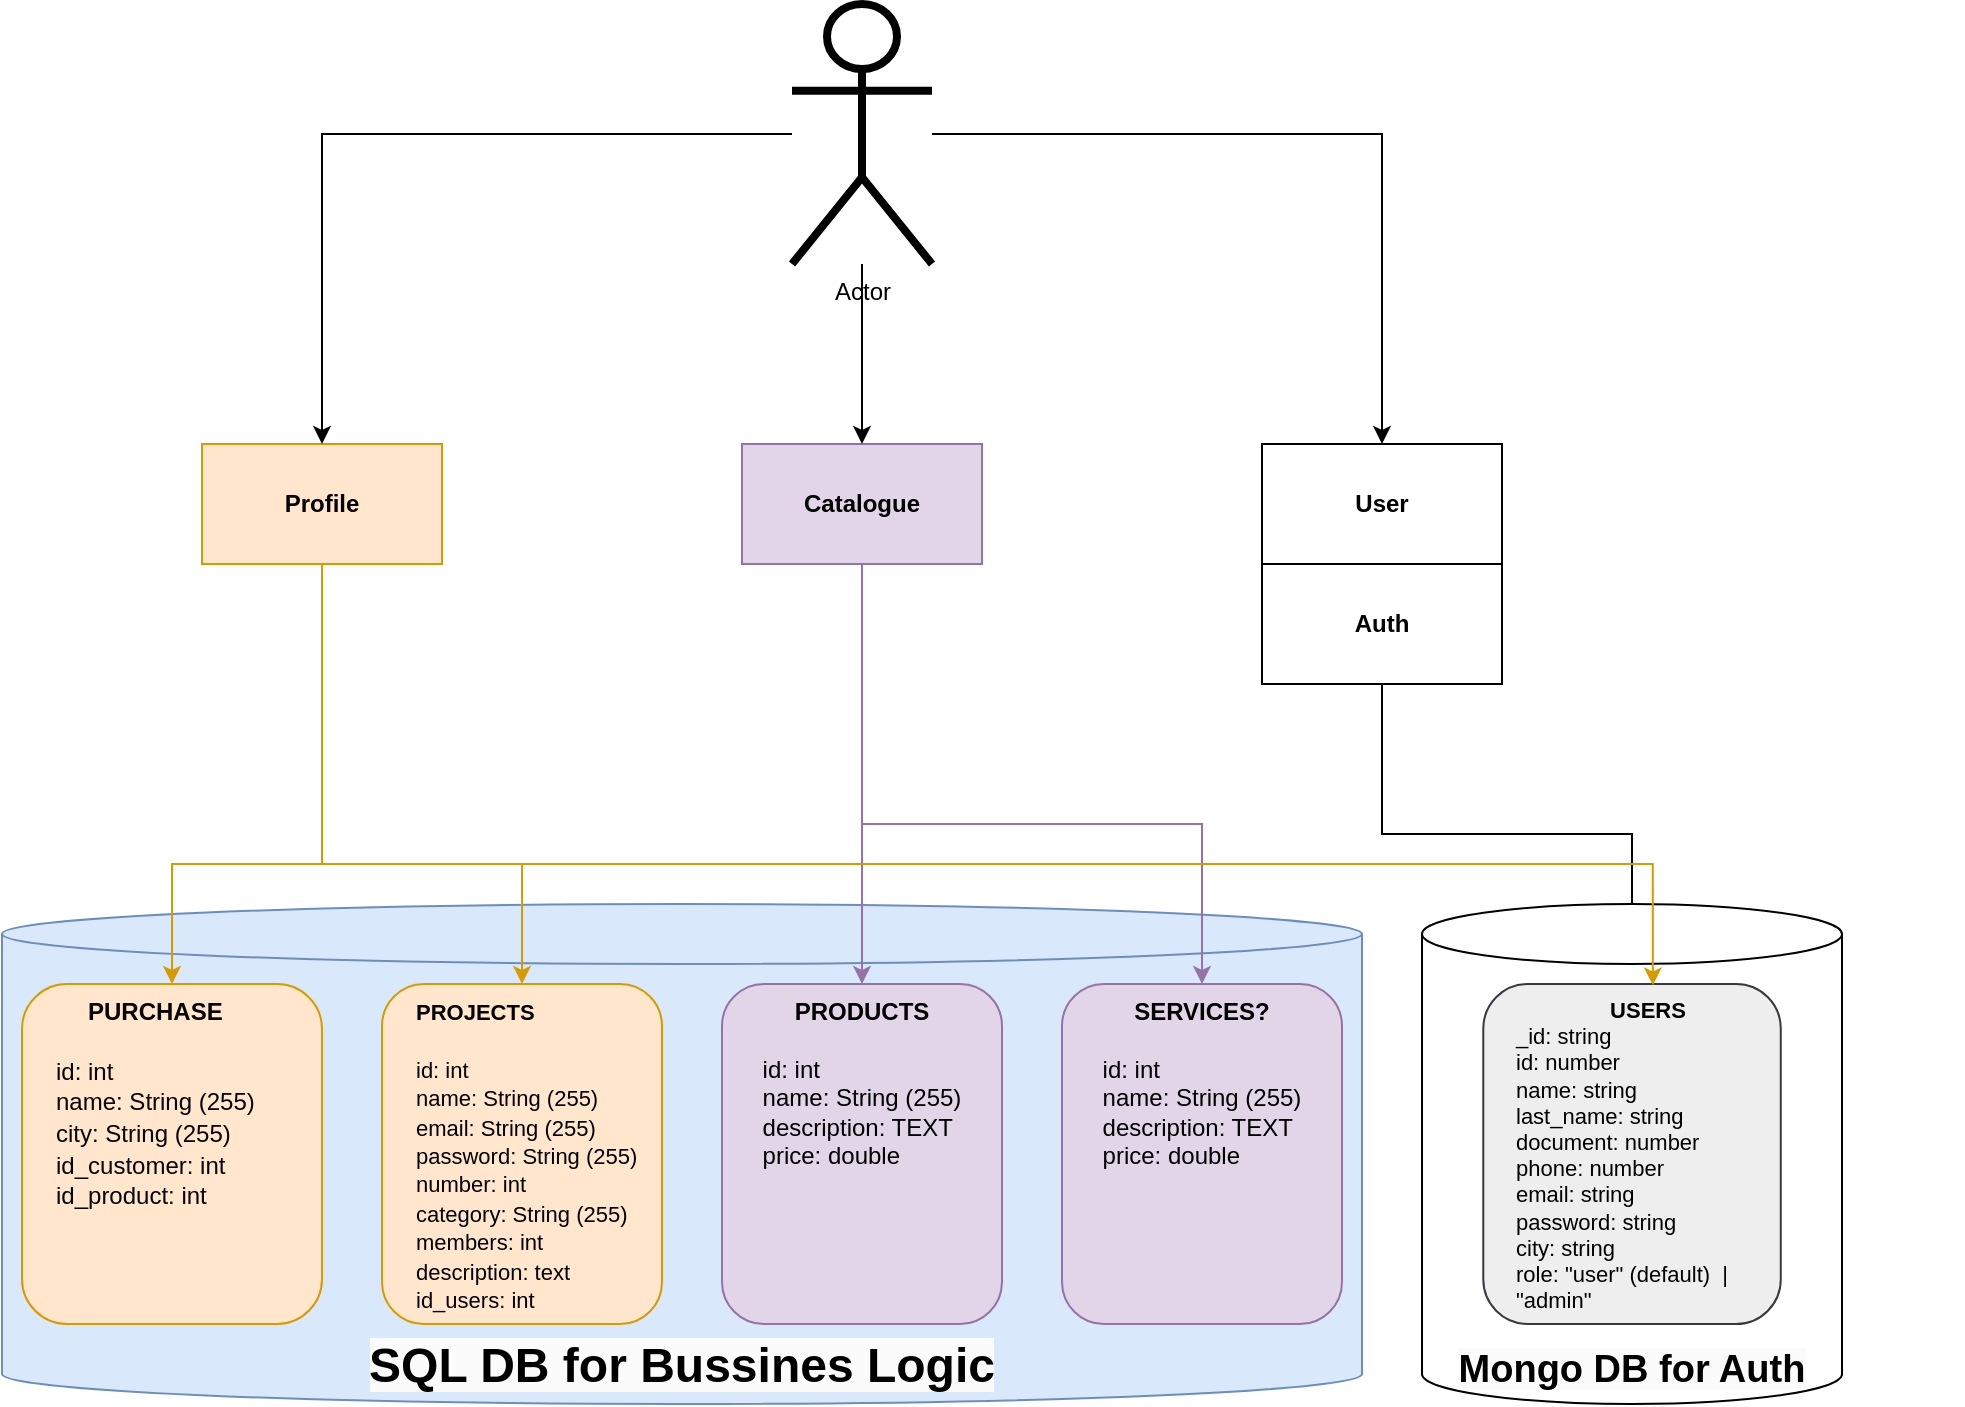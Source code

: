 <mxfile version="24.3.1" type="github">
  <diagram name="Page-1" id="5f0bae14-7c28-e335-631c-24af17079c00">
    <mxGraphModel dx="1062" dy="571" grid="1" gridSize="10" guides="1" tooltips="1" connect="1" arrows="1" fold="1" page="1" pageScale="1" pageWidth="1100" pageHeight="850" background="none" math="0" shadow="0">
      <root>
        <mxCell id="0" />
        <mxCell id="1" parent="0" />
        <mxCell id="3eu0gLsUePaidYde5kII-1" value="&lt;b&gt;User&lt;/b&gt;" style="whiteSpace=wrap;html=1;" vertex="1" parent="1">
          <mxGeometry x="760" y="280" width="120" height="60" as="geometry" />
        </mxCell>
        <mxCell id="3eu0gLsUePaidYde5kII-39" style="edgeStyle=orthogonalEdgeStyle;rounded=0;orthogonalLoop=1;jettySize=auto;html=1;" edge="1" parent="1" source="3eu0gLsUePaidYde5kII-2" target="3eu0gLsUePaidYde5kII-37">
          <mxGeometry relative="1" as="geometry" />
        </mxCell>
        <mxCell id="3eu0gLsUePaidYde5kII-2" value="&lt;b&gt;Auth&lt;/b&gt;" style="whiteSpace=wrap;html=1;" vertex="1" parent="1">
          <mxGeometry x="760" y="340" width="120" height="60" as="geometry" />
        </mxCell>
        <mxCell id="3eu0gLsUePaidYde5kII-3" value="" style="shape=cylinder3;whiteSpace=wrap;html=1;boundedLbl=1;backgroundOutline=1;size=15;labelBorderColor=#99CCFF;fillColor=#dae8fc;strokeColor=#6c8ebf;" vertex="1" parent="1">
          <mxGeometry x="130" y="510" width="680" height="250" as="geometry" />
        </mxCell>
        <mxCell id="3eu0gLsUePaidYde5kII-4" value="&lt;b style=&quot;forced-color-adjust: none; color: rgb(0, 0, 0); font-family: Helvetica; font-size: 24px; font-style: normal; font-variant-ligatures: normal; font-variant-caps: normal; letter-spacing: normal; orphans: 2; text-indent: 0px; text-transform: none; widows: 2; word-spacing: 0px; -webkit-text-stroke-width: 0px; white-space: normal; background-color: rgb(251, 251, 251); text-decoration-thickness: initial; text-decoration-style: initial; text-decoration-color: initial;&quot;&gt;SQL DB for Bussines Logic&lt;/b&gt;" style="text;whiteSpace=wrap;html=1;strokeWidth=7;fontSize=24;align=center;" vertex="1" parent="1">
          <mxGeometry x="305" y="720" width="330" height="40" as="geometry" />
        </mxCell>
        <mxCell id="3eu0gLsUePaidYde5kII-23" style="edgeStyle=orthogonalEdgeStyle;rounded=0;orthogonalLoop=1;jettySize=auto;html=1;fillColor=#e1d5e7;strokeColor=#9673a6;" edge="1" parent="1" source="3eu0gLsUePaidYde5kII-6" target="3eu0gLsUePaidYde5kII-15">
          <mxGeometry relative="1" as="geometry" />
        </mxCell>
        <mxCell id="3eu0gLsUePaidYde5kII-24" style="edgeStyle=orthogonalEdgeStyle;rounded=0;orthogonalLoop=1;jettySize=auto;html=1;fillColor=#e1d5e7;strokeColor=#9673a6;" edge="1" parent="1" source="3eu0gLsUePaidYde5kII-6" target="3eu0gLsUePaidYde5kII-17">
          <mxGeometry relative="1" as="geometry">
            <Array as="points">
              <mxPoint x="560" y="470" />
              <mxPoint x="730" y="470" />
            </Array>
          </mxGeometry>
        </mxCell>
        <mxCell id="3eu0gLsUePaidYde5kII-6" value="&lt;b&gt;Catalogue&lt;/b&gt;" style="rounded=0;whiteSpace=wrap;html=1;fillColor=#e1d5e7;strokeColor=#9673a6;" vertex="1" parent="1">
          <mxGeometry x="500" y="280" width="120" height="60" as="geometry" />
        </mxCell>
        <mxCell id="3eu0gLsUePaidYde5kII-18" style="edgeStyle=orthogonalEdgeStyle;rounded=0;orthogonalLoop=1;jettySize=auto;html=1;entryX=0.5;entryY=0;entryDx=0;entryDy=0;fillColor=#ffe6cc;strokeColor=#d79b00;" edge="1" parent="1" source="3eu0gLsUePaidYde5kII-7" target="3eu0gLsUePaidYde5kII-14">
          <mxGeometry relative="1" as="geometry">
            <Array as="points">
              <mxPoint x="290" y="490" />
              <mxPoint x="215" y="490" />
            </Array>
          </mxGeometry>
        </mxCell>
        <mxCell id="3eu0gLsUePaidYde5kII-19" style="edgeStyle=orthogonalEdgeStyle;rounded=0;orthogonalLoop=1;jettySize=auto;html=1;entryX=0.5;entryY=0;entryDx=0;entryDy=0;fillColor=#ffe6cc;strokeColor=#d79b00;" edge="1" parent="1" source="3eu0gLsUePaidYde5kII-7" target="3eu0gLsUePaidYde5kII-11">
          <mxGeometry relative="1" as="geometry">
            <Array as="points">
              <mxPoint x="290" y="490" />
              <mxPoint x="390" y="490" />
            </Array>
          </mxGeometry>
        </mxCell>
        <mxCell id="3eu0gLsUePaidYde5kII-7" value="&lt;b&gt;Profile&lt;/b&gt;" style="whiteSpace=wrap;html=1;fillColor=#ffe6cc;strokeColor=#d79b00;" vertex="1" parent="1">
          <mxGeometry x="230" y="280" width="120" height="60" as="geometry" />
        </mxCell>
        <mxCell id="3eu0gLsUePaidYde5kII-11" value="&lt;div style=&quot;&quot;&gt;&lt;div&gt;&lt;span style=&quot;font-size: 11px;&quot;&gt;&lt;b&gt;PROJECTS&lt;/b&gt;&lt;/span&gt;&lt;/div&gt;&lt;div&gt;&lt;span style=&quot;font-size: 11px;&quot;&gt;&lt;b&gt;&lt;br&gt;&lt;/b&gt;&lt;/span&gt;&lt;/div&gt;&lt;div&gt;&lt;span style=&quot;font-size: 11px;&quot;&gt;id: int&lt;/span&gt;&lt;/div&gt;&lt;div&gt;&lt;span style=&quot;font-size: 11px;&quot;&gt;name: String (255)&lt;/span&gt;&lt;/div&gt;&lt;div&gt;&lt;span style=&quot;font-size: 11px;&quot;&gt;email: String (255)&lt;/span&gt;&lt;/div&gt;&lt;div&gt;&lt;span style=&quot;font-size: 11px;&quot;&gt;password: String (255)&lt;/span&gt;&lt;/div&gt;&lt;div&gt;&lt;span style=&quot;font-size: 11px;&quot;&gt;number: int&lt;/span&gt;&lt;/div&gt;&lt;div&gt;&lt;span style=&quot;font-size: 11px;&quot;&gt;category: String (255)&lt;/span&gt;&lt;/div&gt;&lt;div&gt;&lt;span style=&quot;font-size: 11px;&quot;&gt;members: int&lt;/span&gt;&lt;/div&gt;&lt;div&gt;&lt;span style=&quot;font-size: 11px;&quot;&gt;description: text&lt;/span&gt;&lt;/div&gt;&lt;div&gt;&lt;span style=&quot;font-size: 11px;&quot;&gt;id_users: int&lt;/span&gt;&lt;/div&gt;&lt;/div&gt;" style="rounded=1;whiteSpace=wrap;html=1;align=left;verticalAlign=top;spacingTop=0;spacingLeft=15;fillColor=#ffe6cc;strokeColor=#d79b00;" vertex="1" parent="1">
          <mxGeometry x="320" y="550" width="140" height="170" as="geometry" />
        </mxCell>
        <mxCell id="3eu0gLsUePaidYde5kII-14" value="&lt;div style=&quot;text-align: center; font-size: 12px;&quot;&gt;&lt;font style=&quot;font-size: 12px;&quot; color=&quot;#040404&quot;&gt;&lt;b style=&quot;&quot;&gt;PURCHASE&lt;/b&gt;&lt;/font&gt;&lt;/div&gt;&lt;div style=&quot;text-align: center; font-size: 12px;&quot;&gt;&lt;font style=&quot;font-size: 12px;&quot; color=&quot;#040404&quot;&gt;&lt;b style=&quot;&quot;&gt;&lt;br&gt;&lt;/b&gt;&lt;/font&gt;&lt;/div&gt;&lt;span data-lucid-type=&quot;application/vnd.lucid.text&quot; data-lucid-content=&quot;{&amp;quot;t&amp;quot;:&amp;quot;COMPRA\nid: int\nnombre: String(255)\nciudad: String (255)\nid_cliente: int\nid_producto: int\n&amp;quot;,&amp;quot;m&amp;quot;:[{&amp;quot;s&amp;quot;:0,&amp;quot;n&amp;quot;:&amp;quot;s&amp;quot;,&amp;quot;v&amp;quot;:22.444,&amp;quot;e&amp;quot;:7},{&amp;quot;s&amp;quot;:0,&amp;quot;n&amp;quot;:&amp;quot;c&amp;quot;,&amp;quot;v&amp;quot;:&amp;quot;#040404ff&amp;quot;,&amp;quot;e&amp;quot;:89},{&amp;quot;s&amp;quot;:7,&amp;quot;n&amp;quot;:&amp;quot;s&amp;quot;,&amp;quot;v&amp;quot;:18.0,&amp;quot;e&amp;quot;:89},{&amp;quot;s&amp;quot;:7,&amp;quot;n&amp;quot;:&amp;quot;a&amp;quot;,&amp;quot;v&amp;quot;:&amp;quot;left&amp;quot;},{&amp;quot;s&amp;quot;:15,&amp;quot;n&amp;quot;:&amp;quot;fsp&amp;quot;,&amp;quot;v&amp;quot;:&amp;quot;ss_presetShapeStyle5_textStyle&amp;quot;,&amp;quot;e&amp;quot;:89},{&amp;quot;s&amp;quot;:15,&amp;quot;n&amp;quot;:&amp;quot;fsp2&amp;quot;,&amp;quot;v&amp;quot;:&amp;quot;ss_presetShapeStyle5_textStyle&amp;quot;,&amp;quot;e&amp;quot;:89},{&amp;quot;s&amp;quot;:15,&amp;quot;n&amp;quot;:&amp;quot;a&amp;quot;,&amp;quot;v&amp;quot;:&amp;quot;left&amp;quot;},{&amp;quot;s&amp;quot;:35,&amp;quot;n&amp;quot;:&amp;quot;a&amp;quot;,&amp;quot;v&amp;quot;:&amp;quot;left&amp;quot;},{&amp;quot;s&amp;quot;:56,&amp;quot;n&amp;quot;:&amp;quot;a&amp;quot;,&amp;quot;v&amp;quot;:&amp;quot;left&amp;quot;},{&amp;quot;s&amp;quot;:72,&amp;quot;n&amp;quot;:&amp;quot;a&amp;quot;,&amp;quot;v&amp;quot;:&amp;quot;left&amp;quot;}]}&quot; style=&quot;&quot;&gt;&lt;font style=&quot;&quot;&gt;&lt;div style=&quot;&quot;&gt;&lt;font color=&quot;#040404&quot;&gt;&lt;span style=&quot;font-size: 12px;&quot;&gt;id: int&lt;/span&gt;&lt;/font&gt;&lt;/div&gt;&lt;div style=&quot;&quot;&gt;&lt;font color=&quot;#040404&quot;&gt;&lt;span style=&quot;font-size: 12px;&quot;&gt;name: String (255)&lt;/span&gt;&lt;/font&gt;&lt;/div&gt;&lt;div style=&quot;&quot;&gt;&lt;font color=&quot;#040404&quot;&gt;&lt;span style=&quot;font-size: 12px;&quot;&gt;city: String (255)&lt;/span&gt;&lt;/font&gt;&lt;/div&gt;&lt;div style=&quot;&quot;&gt;&lt;font color=&quot;#040404&quot;&gt;&lt;span style=&quot;font-size: 12px;&quot;&gt;id_customer: int&lt;/span&gt;&lt;/font&gt;&lt;/div&gt;&lt;div style=&quot;&quot;&gt;&lt;font color=&quot;#040404&quot;&gt;&lt;span style=&quot;font-size: 12px;&quot;&gt;id_product: int&lt;/span&gt;&lt;/font&gt;&lt;/div&gt;&lt;/font&gt;&lt;/span&gt;" style="rounded=1;whiteSpace=wrap;html=1;align=left;spacingLeft=15;fontSize=13;verticalAlign=top;fillColor=#ffe6cc;strokeColor=#d79b00;" vertex="1" parent="1">
          <mxGeometry x="140" y="550" width="150" height="170" as="geometry" />
        </mxCell>
        <mxCell id="3eu0gLsUePaidYde5kII-15" value="&lt;span data-lucid-content=&quot;{&amp;quot;t&amp;quot;:&amp;quot;PRODUCTO\n\n-id: int\n-nombre: String (255)\n-descripcion: TEXT\n-precio: double&amp;quot;,&amp;quot;m&amp;quot;:[{&amp;quot;s&amp;quot;:0,&amp;quot;n&amp;quot;:&amp;quot;a&amp;quot;,&amp;quot;v&amp;quot;:&amp;quot;center&amp;quot;},{&amp;quot;s&amp;quot;:0,&amp;quot;n&amp;quot;:&amp;quot;fsp&amp;quot;,&amp;quot;v&amp;quot;:&amp;quot;ss_presetShapeStyle1_textStyle&amp;quot;,&amp;quot;e&amp;quot;:40},{&amp;quot;s&amp;quot;:0,&amp;quot;n&amp;quot;:&amp;quot;fsp2&amp;quot;,&amp;quot;v&amp;quot;:&amp;quot;ss_presetShapeStyle1_textStyle&amp;quot;,&amp;quot;e&amp;quot;:40},{&amp;quot;s&amp;quot;:9,&amp;quot;n&amp;quot;:&amp;quot;a&amp;quot;,&amp;quot;v&amp;quot;:&amp;quot;left&amp;quot;},{&amp;quot;s&amp;quot;:10,&amp;quot;n&amp;quot;:&amp;quot;a&amp;quot;,&amp;quot;v&amp;quot;:&amp;quot;left&amp;quot;},{&amp;quot;s&amp;quot;:19,&amp;quot;n&amp;quot;:&amp;quot;a&amp;quot;,&amp;quot;v&amp;quot;:&amp;quot;left&amp;quot;},{&amp;quot;s&amp;quot;:40,&amp;quot;n&amp;quot;:&amp;quot;c&amp;quot;,&amp;quot;v&amp;quot;:&amp;quot;#282c33ff&amp;quot;,&amp;quot;e&amp;quot;:42},{&amp;quot;s&amp;quot;:40,&amp;quot;n&amp;quot;:&amp;quot;fsp&amp;quot;,&amp;quot;v&amp;quot;:&amp;quot;ss_presetShapeStyle4_textStyle&amp;quot;,&amp;quot;e&amp;quot;:42},{&amp;quot;s&amp;quot;:40,&amp;quot;n&amp;quot;:&amp;quot;fsp2&amp;quot;,&amp;quot;v&amp;quot;:&amp;quot;ss_presetShapeStyle4_textStyle&amp;quot;,&amp;quot;e&amp;quot;:42},{&amp;quot;s&amp;quot;:41,&amp;quot;n&amp;quot;:&amp;quot;a&amp;quot;,&amp;quot;v&amp;quot;:&amp;quot;left&amp;quot;},{&amp;quot;s&amp;quot;:42,&amp;quot;n&amp;quot;:&amp;quot;c&amp;quot;,&amp;quot;v&amp;quot;:&amp;quot;#000000ff&amp;quot;,&amp;quot;e&amp;quot;:75},{&amp;quot;s&amp;quot;:42,&amp;quot;n&amp;quot;:&amp;quot;fsp&amp;quot;,&amp;quot;v&amp;quot;:&amp;quot;ss_presetShapeStyle5_textStyle&amp;quot;,&amp;quot;e&amp;quot;:75},{&amp;quot;s&amp;quot;:42,&amp;quot;n&amp;quot;:&amp;quot;fsp2&amp;quot;,&amp;quot;v&amp;quot;:&amp;quot;ss_presetShapeStyle5_textStyle&amp;quot;,&amp;quot;e&amp;quot;:75},{&amp;quot;s&amp;quot;:60,&amp;quot;n&amp;quot;:&amp;quot;a&amp;quot;,&amp;quot;v&amp;quot;:&amp;quot;left&amp;quot;}]}&quot; data-lucid-type=&quot;application/vnd.lucid.text&quot;&gt;&lt;b&gt;PRODUCTS&lt;br&gt;&lt;/b&gt;&lt;br&gt;&lt;div style=&quot;text-align: left;&quot;&gt;&lt;div&gt;id: int&lt;/div&gt;&lt;div&gt;name: String (255)&lt;/div&gt;&lt;div&gt;description: TEXT&lt;/div&gt;&lt;div&gt;price: double&lt;/div&gt;&lt;/div&gt;&lt;/span&gt;" style="rounded=1;whiteSpace=wrap;html=1;verticalAlign=top;fillColor=#e1d5e7;strokeColor=#9673a6;" vertex="1" parent="1">
          <mxGeometry x="490" y="550" width="140" height="170" as="geometry" />
        </mxCell>
        <mxCell id="3eu0gLsUePaidYde5kII-17" value="&lt;span data-lucid-content=&quot;{&amp;quot;t&amp;quot;:&amp;quot;PRODUCTO\n\n-id: int\n-nombre: String (255)\n-descripcion: TEXT\n-precio: double&amp;quot;,&amp;quot;m&amp;quot;:[{&amp;quot;s&amp;quot;:0,&amp;quot;n&amp;quot;:&amp;quot;a&amp;quot;,&amp;quot;v&amp;quot;:&amp;quot;center&amp;quot;},{&amp;quot;s&amp;quot;:0,&amp;quot;n&amp;quot;:&amp;quot;fsp&amp;quot;,&amp;quot;v&amp;quot;:&amp;quot;ss_presetShapeStyle1_textStyle&amp;quot;,&amp;quot;e&amp;quot;:40},{&amp;quot;s&amp;quot;:0,&amp;quot;n&amp;quot;:&amp;quot;fsp2&amp;quot;,&amp;quot;v&amp;quot;:&amp;quot;ss_presetShapeStyle1_textStyle&amp;quot;,&amp;quot;e&amp;quot;:40},{&amp;quot;s&amp;quot;:9,&amp;quot;n&amp;quot;:&amp;quot;a&amp;quot;,&amp;quot;v&amp;quot;:&amp;quot;left&amp;quot;},{&amp;quot;s&amp;quot;:10,&amp;quot;n&amp;quot;:&amp;quot;a&amp;quot;,&amp;quot;v&amp;quot;:&amp;quot;left&amp;quot;},{&amp;quot;s&amp;quot;:19,&amp;quot;n&amp;quot;:&amp;quot;a&amp;quot;,&amp;quot;v&amp;quot;:&amp;quot;left&amp;quot;},{&amp;quot;s&amp;quot;:40,&amp;quot;n&amp;quot;:&amp;quot;c&amp;quot;,&amp;quot;v&amp;quot;:&amp;quot;#282c33ff&amp;quot;,&amp;quot;e&amp;quot;:42},{&amp;quot;s&amp;quot;:40,&amp;quot;n&amp;quot;:&amp;quot;fsp&amp;quot;,&amp;quot;v&amp;quot;:&amp;quot;ss_presetShapeStyle4_textStyle&amp;quot;,&amp;quot;e&amp;quot;:42},{&amp;quot;s&amp;quot;:40,&amp;quot;n&amp;quot;:&amp;quot;fsp2&amp;quot;,&amp;quot;v&amp;quot;:&amp;quot;ss_presetShapeStyle4_textStyle&amp;quot;,&amp;quot;e&amp;quot;:42},{&amp;quot;s&amp;quot;:41,&amp;quot;n&amp;quot;:&amp;quot;a&amp;quot;,&amp;quot;v&amp;quot;:&amp;quot;left&amp;quot;},{&amp;quot;s&amp;quot;:42,&amp;quot;n&amp;quot;:&amp;quot;c&amp;quot;,&amp;quot;v&amp;quot;:&amp;quot;#000000ff&amp;quot;,&amp;quot;e&amp;quot;:75},{&amp;quot;s&amp;quot;:42,&amp;quot;n&amp;quot;:&amp;quot;fsp&amp;quot;,&amp;quot;v&amp;quot;:&amp;quot;ss_presetShapeStyle5_textStyle&amp;quot;,&amp;quot;e&amp;quot;:75},{&amp;quot;s&amp;quot;:42,&amp;quot;n&amp;quot;:&amp;quot;fsp2&amp;quot;,&amp;quot;v&amp;quot;:&amp;quot;ss_presetShapeStyle5_textStyle&amp;quot;,&amp;quot;e&amp;quot;:75},{&amp;quot;s&amp;quot;:60,&amp;quot;n&amp;quot;:&amp;quot;a&amp;quot;,&amp;quot;v&amp;quot;:&amp;quot;left&amp;quot;}]}&quot; data-lucid-type=&quot;application/vnd.lucid.text&quot;&gt;&lt;b&gt;SERVICES?&lt;/b&gt;&lt;br&gt;&lt;br&gt;&lt;div style=&quot;text-align: left;&quot;&gt;&lt;div&gt;id: int&lt;/div&gt;&lt;div&gt;name: String (255)&lt;/div&gt;&lt;div&gt;description: TEXT&lt;/div&gt;&lt;div&gt;price: double&lt;/div&gt;&lt;/div&gt;&lt;/span&gt;" style="rounded=1;whiteSpace=wrap;html=1;verticalAlign=top;fillColor=#e1d5e7;strokeColor=#9673a6;" vertex="1" parent="1">
          <mxGeometry x="660" y="550" width="140" height="170" as="geometry" />
        </mxCell>
        <mxCell id="3eu0gLsUePaidYde5kII-28" style="edgeStyle=orthogonalEdgeStyle;rounded=0;orthogonalLoop=1;jettySize=auto;html=1;entryX=0.5;entryY=0;entryDx=0;entryDy=0;" edge="1" parent="1" source="3eu0gLsUePaidYde5kII-26" target="3eu0gLsUePaidYde5kII-7">
          <mxGeometry relative="1" as="geometry" />
        </mxCell>
        <mxCell id="3eu0gLsUePaidYde5kII-29" style="edgeStyle=orthogonalEdgeStyle;rounded=0;orthogonalLoop=1;jettySize=auto;html=1;entryX=0.5;entryY=0;entryDx=0;entryDy=0;" edge="1" parent="1" source="3eu0gLsUePaidYde5kII-26" target="3eu0gLsUePaidYde5kII-1">
          <mxGeometry relative="1" as="geometry" />
        </mxCell>
        <mxCell id="3eu0gLsUePaidYde5kII-42" style="edgeStyle=orthogonalEdgeStyle;rounded=0;orthogonalLoop=1;jettySize=auto;html=1;entryX=0.5;entryY=0;entryDx=0;entryDy=0;" edge="1" parent="1" source="3eu0gLsUePaidYde5kII-26" target="3eu0gLsUePaidYde5kII-6">
          <mxGeometry relative="1" as="geometry" />
        </mxCell>
        <mxCell id="3eu0gLsUePaidYde5kII-26" value="Actor" style="shape=umlActor;verticalLabelPosition=bottom;verticalAlign=top;html=1;outlineConnect=0;strokeWidth=4;" vertex="1" parent="1">
          <mxGeometry x="525" y="60" width="70" height="130" as="geometry" />
        </mxCell>
        <mxCell id="3eu0gLsUePaidYde5kII-36" value="" style="shape=cylinder3;whiteSpace=wrap;html=1;boundedLbl=1;backgroundOutline=1;size=15;" vertex="1" parent="1">
          <mxGeometry x="840.01" y="510" width="210" height="250" as="geometry" />
        </mxCell>
        <mxCell id="3eu0gLsUePaidYde5kII-37" value="&lt;span data-lucid-type=&quot;application/vnd.lucid.text&quot; data-lucid-content=&quot;{&amp;quot;t&amp;quot;:&amp;quot;USERS\nid: int\nnombre. String (255)\napellido.: String (255)\ndocumento: Float\ncelulart. Float\nemail: String (255)\ncontraseña String (255)\nciudad: String (255)\nrol: String (255)&amp;quot;,&amp;quot;m&amp;quot;:[{&amp;quot;s&amp;quot;:0,&amp;quot;n&amp;quot;:&amp;quot;a&amp;quot;,&amp;quot;v&amp;quot;:&amp;quot;center&amp;quot;}]}&quot; style=&quot;font-size: 11px;&quot;&gt;&lt;b style=&quot;font-size: 11px;&quot;&gt;USERS&lt;/b&gt;&lt;br style=&quot;font-size: 11px;&quot;&gt;&lt;div style=&quot;text-align: left; font-size: 11px;&quot;&gt;&lt;span data-lucid-content=&quot;{&amp;quot;t&amp;quot;:&amp;quot;id: int\nnombre. String (255)\napellido.: String (255)\ndocumento: Float\ncelulart. Float\nemail: String (255)\ncontraseña String (255)\nciudad: String (255)\nrol: String (255)&amp;quot;,&amp;quot;m&amp;quot;:[]}&quot; data-lucid-type=&quot;application/vnd.lucid.text&quot;&gt;_id: string&lt;/span&gt;&lt;/div&gt;&lt;div style=&quot;text-align: left; font-size: 11px;&quot;&gt;&lt;div&gt;id: number&lt;/div&gt;&lt;div&gt;name: string&lt;/div&gt;&lt;div&gt;last_name: string&lt;/div&gt;&lt;div&gt;document: number&lt;/div&gt;&lt;div&gt;phone: number&lt;/div&gt;&lt;div&gt;email: string&lt;/div&gt;&lt;div&gt;password: string&lt;/div&gt;&lt;div&gt;city: string&lt;/div&gt;&lt;div&gt;role: &quot;user&quot; (default)&amp;nbsp; | &quot;admin&quot;&lt;/div&gt;&lt;/div&gt;&lt;/span&gt;" style="rounded=1;whiteSpace=wrap;html=1;fontSize=11;verticalAlign=top;fillColor=#eeeeee;strokeColor=#36393d;spacingLeft=15;spacingTop=0;" vertex="1" parent="1">
          <mxGeometry x="870.64" y="550" width="148.75" height="170" as="geometry" />
        </mxCell>
        <mxCell id="3eu0gLsUePaidYde5kII-38" value="&lt;b style=&quot;forced-color-adjust: none; color: rgb(0, 0, 0); font-family: Helvetica; font-size: 19px; font-style: normal; font-variant-ligatures: normal; font-variant-caps: normal; letter-spacing: normal; orphans: 2; text-indent: 0px; text-transform: none; widows: 2; word-spacing: 0px; -webkit-text-stroke-width: 0px; white-space: normal; background-color: rgb(251, 251, 251); text-decoration-thickness: initial; text-decoration-style: initial; text-decoration-color: initial;&quot;&gt;Mongo DB for Auth&lt;/b&gt;" style="text;whiteSpace=wrap;html=1;strokeWidth=7;fontSize=24;align=center;" vertex="1" parent="1">
          <mxGeometry x="780.01" y="720" width="330" height="40" as="geometry" />
        </mxCell>
        <mxCell id="3eu0gLsUePaidYde5kII-40" style="edgeStyle=orthogonalEdgeStyle;rounded=0;orthogonalLoop=1;jettySize=auto;html=1;entryX=0.57;entryY=0.004;entryDx=0;entryDy=0;entryPerimeter=0;fillColor=#ffe6cc;strokeColor=#d79b00;" edge="1" parent="1" source="3eu0gLsUePaidYde5kII-7" target="3eu0gLsUePaidYde5kII-37">
          <mxGeometry relative="1" as="geometry">
            <Array as="points">
              <mxPoint x="290" y="490" />
              <mxPoint x="955" y="490" />
            </Array>
          </mxGeometry>
        </mxCell>
      </root>
    </mxGraphModel>
  </diagram>
</mxfile>
